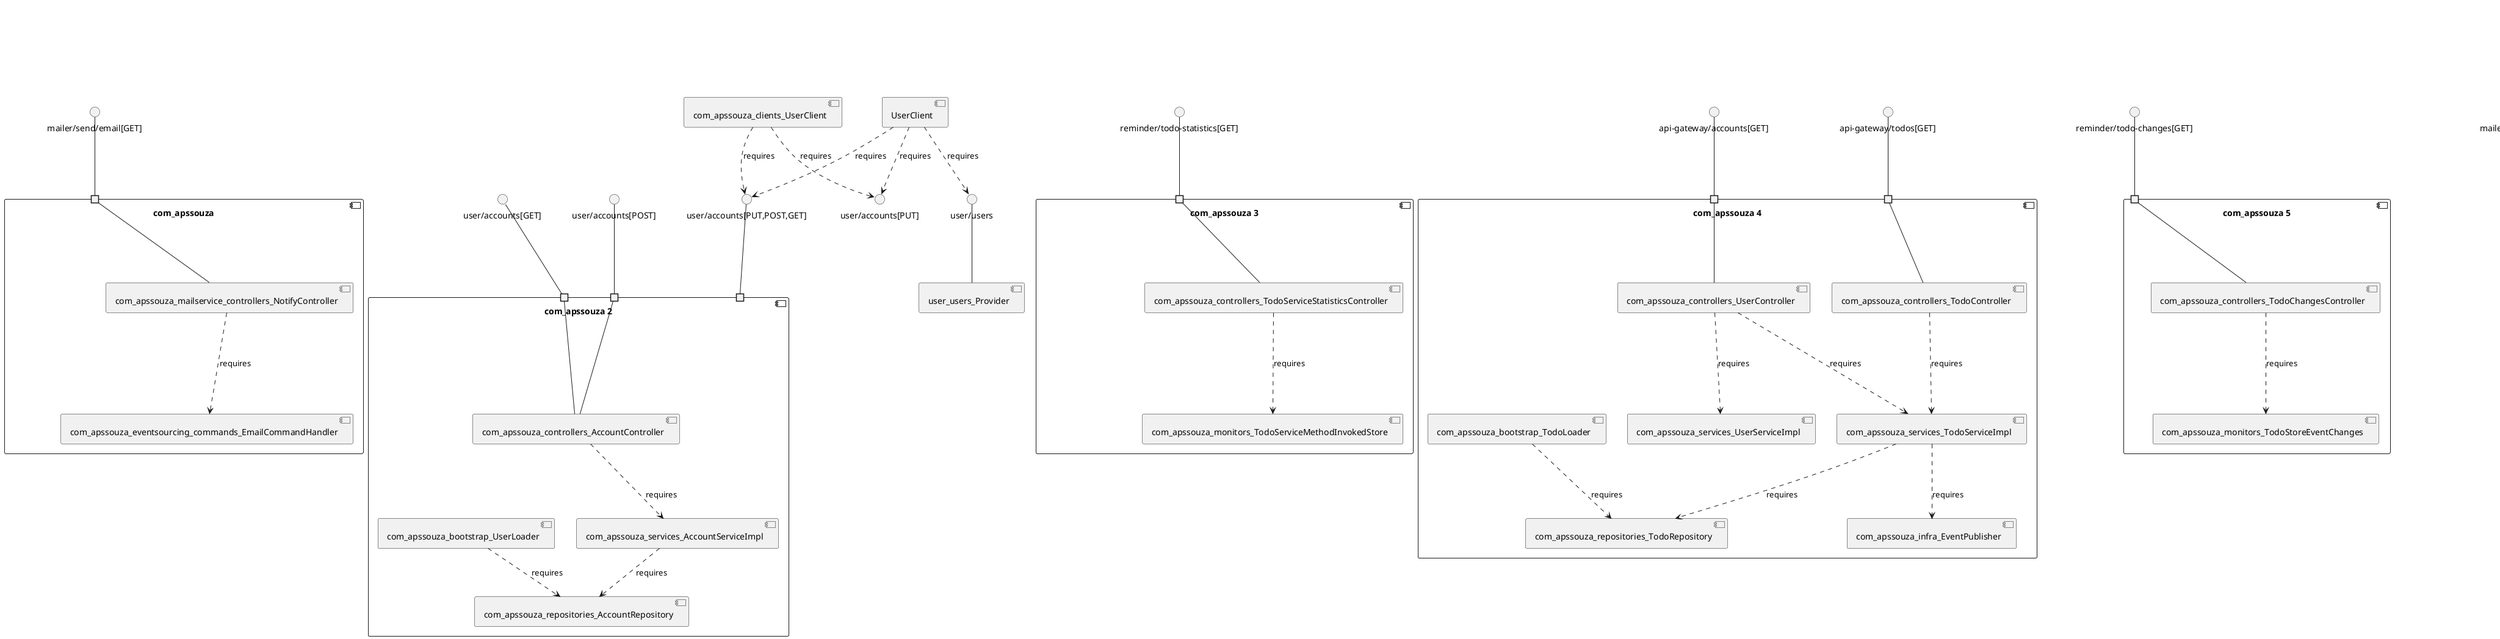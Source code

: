 @startuml
skinparam fixCircleLabelOverlapping true
skinparam componentStyle uml2
component "com_apssouza\n\n\n\n\n\n" {
[com_apssouza_mailservice_controllers_NotifyController]
[com_apssouza_eventsourcing_commands_EmailCommandHandler]
portin " " as com_apssouza_requires_mailer_send_email_GET_
[com_apssouza_mailservice_controllers_NotifyController]..>[com_apssouza_eventsourcing_commands_EmailCommandHandler] : requires
"com_apssouza_requires_mailer_send_email_GET_"--[com_apssouza_mailservice_controllers_NotifyController]
}
interface "mailer/send/email[GET]" as interface.mailer_send_email_GET_
interface.mailer_send_email_GET_--"com_apssouza_requires_mailer_send_email_GET_"
component "com_apssouza 2\n\n\n\n\n\n" {
[com_apssouza_services_AccountServiceImpl]
[com_apssouza_controllers_AccountController]
[com_apssouza_repositories_AccountRepository]
[com_apssouza_bootstrap_UserLoader]
portin " " as com_apssouza_2_requires_user_accounts_POST_
portin " " as com_apssouza_2_requires_user_accounts_GET_
portin " " as com_apssouza_2_requires_user_accounts_PUT_POST_GET_
[com_apssouza_services_AccountServiceImpl]..>[com_apssouza_repositories_AccountRepository] : requires
[com_apssouza_bootstrap_UserLoader]..>[com_apssouza_repositories_AccountRepository] : requires
[com_apssouza_controllers_AccountController]..>[com_apssouza_services_AccountServiceImpl] : requires
"com_apssouza_2_requires_user_accounts_POST_"--[com_apssouza_controllers_AccountController]
"com_apssouza_2_requires_user_accounts_GET_"--[com_apssouza_controllers_AccountController]
}
interface "user/accounts[GET]" as interface.user_accounts_GET_
interface.user_accounts_GET_--"com_apssouza_2_requires_user_accounts_GET_"
interface "user/accounts[POST]" as interface.user_accounts_POST_
interface.user_accounts_POST_--"com_apssouza_2_requires_user_accounts_POST_"
interface "user/accounts[PUT,POST,GET]" as interface.user_accounts_PUT_POST_GET_
interface.user_accounts_PUT_POST_GET_--"com_apssouza_2_requires_user_accounts_PUT_POST_GET_"
component "com_apssouza 3\n\n\n\n\n\n" {
[com_apssouza_controllers_TodoServiceStatisticsController]
[com_apssouza_monitors_TodoServiceMethodInvokedStore]
portin " " as com_apssouza_3_requires_reminder_todo_statistics_GET_
[com_apssouza_controllers_TodoServiceStatisticsController]..>[com_apssouza_monitors_TodoServiceMethodInvokedStore] : requires
"com_apssouza_3_requires_reminder_todo_statistics_GET_"--[com_apssouza_controllers_TodoServiceStatisticsController]
}
interface "reminder/todo-statistics[GET]" as interface.reminder_todo_statistics_GET_
interface.reminder_todo_statistics_GET_--"com_apssouza_3_requires_reminder_todo_statistics_GET_"
component "com_apssouza 4\n\n\n\n\n\n" {
[com_apssouza_services_TodoServiceImpl]
[com_apssouza_controllers_UserController]
[com_apssouza_bootstrap_TodoLoader]
[com_apssouza_infra_EventPublisher]
[com_apssouza_services_UserServiceImpl]
[com_apssouza_controllers_TodoController]
[com_apssouza_repositories_TodoRepository]
portin " " as com_apssouza_4_requires_api_gateway_todos_GET_
portin " " as com_apssouza_4_requires_api_gateway_accounts_GET_
[com_apssouza_controllers_UserController]..>[com_apssouza_services_TodoServiceImpl] : requires
[com_apssouza_services_TodoServiceImpl]..>[com_apssouza_infra_EventPublisher] : requires
[com_apssouza_services_TodoServiceImpl]..>[com_apssouza_repositories_TodoRepository] : requires
[com_apssouza_controllers_TodoController]..>[com_apssouza_services_TodoServiceImpl] : requires
[com_apssouza_bootstrap_TodoLoader]..>[com_apssouza_repositories_TodoRepository] : requires
[com_apssouza_controllers_UserController]..>[com_apssouza_services_UserServiceImpl] : requires
"com_apssouza_4_requires_api_gateway_accounts_GET_"--[com_apssouza_controllers_UserController]
"com_apssouza_4_requires_api_gateway_todos_GET_"--[com_apssouza_controllers_TodoController]
}
interface "api-gateway/accounts[GET]" as interface.api_gateway_accounts_GET_
interface.api_gateway_accounts_GET_--"com_apssouza_4_requires_api_gateway_accounts_GET_"
interface "api-gateway/todos[GET]" as interface.api_gateway_todos_GET_
interface.api_gateway_todos_GET_--"com_apssouza_4_requires_api_gateway_todos_GET_"
component "com_apssouza 5\n\n\n\n\n\n" {
[com_apssouza_monitors_TodoStoreEventChanges]
[com_apssouza_controllers_TodoChangesController]
portin " " as com_apssouza_5_requires_reminder_todo_changes_GET_
[com_apssouza_controllers_TodoChangesController]..>[com_apssouza_monitors_TodoStoreEventChanges] : requires
"com_apssouza_5_requires_reminder_todo_changes_GET_"--[com_apssouza_controllers_TodoChangesController]
}
interface "reminder/todo-changes[GET]" as interface.reminder_todo_changes_GET_
interface.reminder_todo_changes_GET_--"com_apssouza_5_requires_reminder_todo_changes_GET_"
component "com_apssouza_eventsourcing\n\n\n\n\n\n" {
[com_apssouza_eventsourcing_eventstore_EventStoreRepository]
[com_apssouza_eventsourcing_eventstore_EventSerializer]
[com_apssouza_eventsourcing_services_EventSourcingServiceImpl]
[com_apssouza_eventsourcing_services_EventSourcingServiceImpl]..>[com_apssouza_eventsourcing_eventstore_EventSerializer] : requires
[com_apssouza_eventsourcing_services_EventSourcingServiceImpl]..>[com_apssouza_eventsourcing_eventstore_EventStoreRepository] : requires
}
component "com_apssouza_integrations_socket_TodoSocketController\n\n\n\n\n\n" {
[com_apssouza_integrations_socket_TodoSocketController]
}
component "com_apssouza_mailservice\n\n\n\n\n\n" {
[com_apssouza_mailservice_repository_EmailRepository]
[com_apssouza_mailservice_controllers_EmailController]
portin " " as com_apssouza_mailservice_requires_mailer_emails_GET_
[com_apssouza_mailservice_controllers_EmailController]..>[com_apssouza_mailservice_repository_EmailRepository] : requires
"com_apssouza_mailservice_requires_mailer_emails_GET_"--[com_apssouza_mailservice_controllers_EmailController]
}
interface "mailer/emails[GET]" as interface.mailer_emails_GET_
interface.mailer_emails_GET_--"com_apssouza_mailservice_requires_mailer_emails_GET_"
interface "reminder/todos[DELETE,PUT,POST,GET]" as interface.reminder_todos_DELETE_PUT_POST_GET_
interface.reminder_todos_DELETE_PUT_POST_GET_--[TodoController]
interface "user/accounts[PUT]" as interface.user_accounts_PUT_
[UserClient]..>interface.user_accounts_PUT_ : requires
interface "user/accounts[PUT,POST,GET]" as interface.user_accounts_PUT_POST_GET_
[UserClient]..>interface.user_accounts_PUT_POST_GET_ : requires
interface "user/users" as interface.user_users
[UserClient]..>interface.user_users : requires
interface "user/accounts[PUT]" as interface.user_accounts_PUT_
[com_apssouza_clients_UserClient]..>interface.user_accounts_PUT_ : requires
interface "user/accounts[PUT,POST,GET]" as interface.user_accounts_PUT_POST_GET_
[com_apssouza_clients_UserClient]..>interface.user_accounts_PUT_POST_GET_ : requires
interface "com_apssouza_eventsourcing_services_ApplicationEventPublisher" as interface.com_apssouza_eventsourcing_services_ApplicationEventPublisher
interface.com_apssouza_eventsourcing_services_ApplicationEventPublisher--[com_apssouza_eventsourcing_services_ApplicationEventPublisher_Provider]
interface "com_apssouza_infra_ApplicationEventPublisher" as interface.com_apssouza_infra_ApplicationEventPublisher
interface.com_apssouza_infra_ApplicationEventPublisher--[com_apssouza_infra_ApplicationEventPublisher_Provider]
interface "com_apssouza_infra_Source" as interface.com_apssouza_infra_Source
interface.com_apssouza_infra_Source--[com_apssouza_infra_Source_Provider]
interface "user/users" as interface.user_users
interface.user_users--[user_users_Provider]

@enduml
